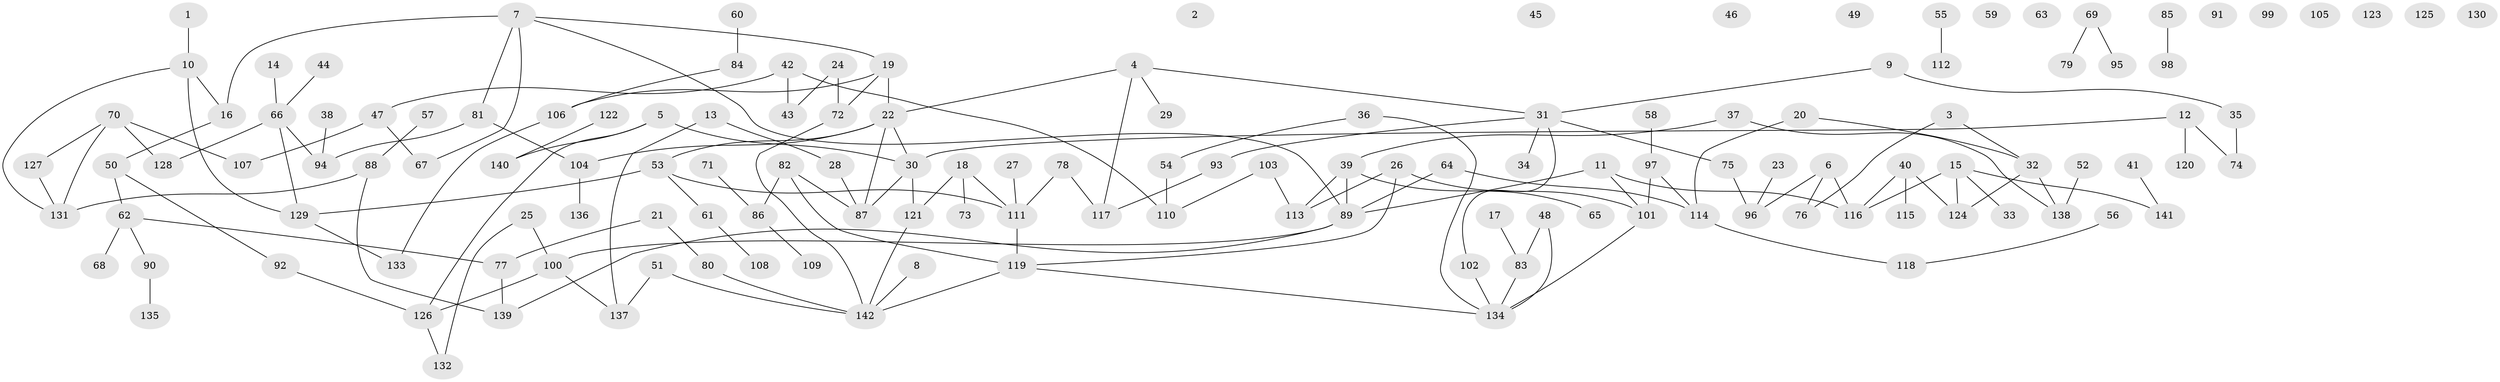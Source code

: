 // coarse degree distribution, {3: 0.26262626262626265, 0: 0.1414141414141414, 2: 0.1919191919191919, 4: 0.09090909090909091, 5: 0.030303030303030304, 1: 0.21212121212121213, 8: 0.020202020202020204, 6: 0.030303030303030304, 7: 0.020202020202020204}
// Generated by graph-tools (version 1.1) at 2025/23/03/03/25 07:23:29]
// undirected, 142 vertices, 163 edges
graph export_dot {
graph [start="1"]
  node [color=gray90,style=filled];
  1;
  2;
  3;
  4;
  5;
  6;
  7;
  8;
  9;
  10;
  11;
  12;
  13;
  14;
  15;
  16;
  17;
  18;
  19;
  20;
  21;
  22;
  23;
  24;
  25;
  26;
  27;
  28;
  29;
  30;
  31;
  32;
  33;
  34;
  35;
  36;
  37;
  38;
  39;
  40;
  41;
  42;
  43;
  44;
  45;
  46;
  47;
  48;
  49;
  50;
  51;
  52;
  53;
  54;
  55;
  56;
  57;
  58;
  59;
  60;
  61;
  62;
  63;
  64;
  65;
  66;
  67;
  68;
  69;
  70;
  71;
  72;
  73;
  74;
  75;
  76;
  77;
  78;
  79;
  80;
  81;
  82;
  83;
  84;
  85;
  86;
  87;
  88;
  89;
  90;
  91;
  92;
  93;
  94;
  95;
  96;
  97;
  98;
  99;
  100;
  101;
  102;
  103;
  104;
  105;
  106;
  107;
  108;
  109;
  110;
  111;
  112;
  113;
  114;
  115;
  116;
  117;
  118;
  119;
  120;
  121;
  122;
  123;
  124;
  125;
  126;
  127;
  128;
  129;
  130;
  131;
  132;
  133;
  134;
  135;
  136;
  137;
  138;
  139;
  140;
  141;
  142;
  1 -- 10;
  3 -- 32;
  3 -- 76;
  4 -- 22;
  4 -- 29;
  4 -- 31;
  4 -- 117;
  5 -- 30;
  5 -- 126;
  5 -- 140;
  6 -- 76;
  6 -- 96;
  6 -- 116;
  7 -- 16;
  7 -- 19;
  7 -- 67;
  7 -- 81;
  7 -- 89;
  8 -- 142;
  9 -- 31;
  9 -- 35;
  10 -- 16;
  10 -- 129;
  10 -- 131;
  11 -- 89;
  11 -- 101;
  11 -- 116;
  12 -- 30;
  12 -- 74;
  12 -- 120;
  13 -- 28;
  13 -- 137;
  14 -- 66;
  15 -- 33;
  15 -- 116;
  15 -- 124;
  15 -- 141;
  16 -- 50;
  17 -- 83;
  18 -- 73;
  18 -- 111;
  18 -- 121;
  19 -- 22;
  19 -- 72;
  19 -- 106;
  20 -- 32;
  20 -- 114;
  21 -- 77;
  21 -- 80;
  22 -- 30;
  22 -- 53;
  22 -- 87;
  22 -- 104;
  23 -- 96;
  24 -- 43;
  24 -- 72;
  25 -- 100;
  25 -- 132;
  26 -- 101;
  26 -- 113;
  26 -- 119;
  27 -- 111;
  28 -- 87;
  30 -- 87;
  30 -- 121;
  31 -- 34;
  31 -- 75;
  31 -- 93;
  31 -- 102;
  32 -- 124;
  32 -- 138;
  35 -- 74;
  36 -- 54;
  36 -- 134;
  37 -- 39;
  37 -- 138;
  38 -- 94;
  39 -- 65;
  39 -- 89;
  39 -- 113;
  40 -- 115;
  40 -- 116;
  40 -- 124;
  41 -- 141;
  42 -- 43;
  42 -- 47;
  42 -- 110;
  44 -- 66;
  47 -- 67;
  47 -- 107;
  48 -- 83;
  48 -- 134;
  50 -- 62;
  50 -- 92;
  51 -- 137;
  51 -- 142;
  52 -- 138;
  53 -- 61;
  53 -- 111;
  53 -- 129;
  54 -- 110;
  55 -- 112;
  56 -- 118;
  57 -- 88;
  58 -- 97;
  60 -- 84;
  61 -- 108;
  62 -- 68;
  62 -- 77;
  62 -- 90;
  64 -- 89;
  64 -- 114;
  66 -- 94;
  66 -- 128;
  66 -- 129;
  69 -- 79;
  69 -- 95;
  70 -- 107;
  70 -- 127;
  70 -- 128;
  70 -- 131;
  71 -- 86;
  72 -- 142;
  75 -- 96;
  77 -- 139;
  78 -- 111;
  78 -- 117;
  80 -- 142;
  81 -- 94;
  81 -- 104;
  82 -- 86;
  82 -- 87;
  82 -- 119;
  83 -- 134;
  84 -- 106;
  85 -- 98;
  86 -- 109;
  88 -- 131;
  88 -- 139;
  89 -- 100;
  89 -- 139;
  90 -- 135;
  92 -- 126;
  93 -- 117;
  97 -- 101;
  97 -- 114;
  100 -- 126;
  100 -- 137;
  101 -- 134;
  102 -- 134;
  103 -- 110;
  103 -- 113;
  104 -- 136;
  106 -- 133;
  111 -- 119;
  114 -- 118;
  119 -- 134;
  119 -- 142;
  121 -- 142;
  122 -- 140;
  126 -- 132;
  127 -- 131;
  129 -- 133;
}
